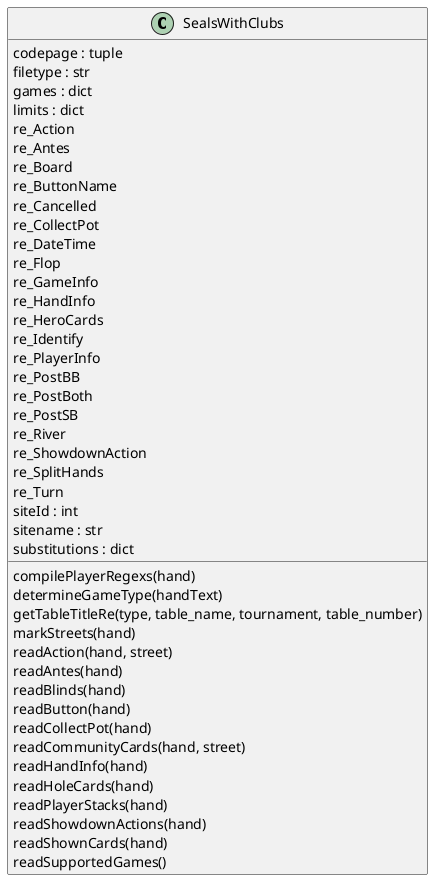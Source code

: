 @startuml classes
set namespaceSeparator none
class "SealsWithClubs" as SealsWithClubsToFpdb.SealsWithClubs {
  codepage : tuple
  filetype : str
  games : dict
  limits : dict
  re_Action
  re_Antes
  re_Board
  re_ButtonName
  re_Cancelled
  re_CollectPot
  re_DateTime
  re_Flop
  re_GameInfo
  re_HandInfo
  re_HeroCards
  re_Identify
  re_PlayerInfo
  re_PostBB
  re_PostBoth
  re_PostSB
  re_River
  re_ShowdownAction
  re_SplitHands
  re_Turn
  siteId : int
  sitename : str
  substitutions : dict
  compilePlayerRegexs(hand)
  determineGameType(handText)
  getTableTitleRe(type, table_name, tournament, table_number)
  markStreets(hand)
  readAction(hand, street)
  readAntes(hand)
  readBlinds(hand)
  readButton(hand)
  readCollectPot(hand)
  readCommunityCards(hand, street)
  readHandInfo(hand)
  readHoleCards(hand)
  readPlayerStacks(hand)
  readShowdownActions(hand)
  readShownCards(hand)
  readSupportedGames()
}
@enduml
